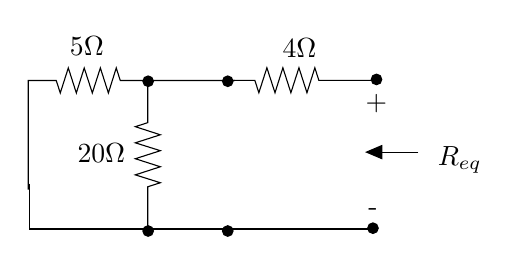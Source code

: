 \begin{tikzpicture}[y=-1cm]
\sf
\draw[black] (2.991,2.556) -- (2.991,3.093) -- (2.833,3.144) -- (3.151,3.247) -- (2.833,3.349) -- (3.151,3.449) -- (2.833,3.551) -- (3.151,3.653) -- (2.833,3.756) -- (3.151,3.856) -- (2.991,3.907) -- (2.991,4.467);
\draw[black] (1.473,3.944) -- (1.473,2.558) -- (1.829,2.558) -- (1.88,2.716) -- (1.982,2.398) -- (2.084,2.716) -- (2.184,2.398) -- (2.287,2.716) -- (2.389,2.398) -- (2.491,2.716) -- (2.591,2.398) -- (2.642,2.558) -- (4.096,2.558);
\draw[black] (4.044,2.556) -- (4.351,2.556) -- (4.402,2.713) -- (4.504,2.396) -- (4.607,2.713) -- (4.707,2.396) -- (4.809,2.713) -- (4.911,2.396) -- (5.013,2.713) -- (5.113,2.396) -- (5.164,2.556) -- (5.918,2.556);
\filldraw[black] (5.896,2.544) circle (0.067cm);
\path (5.896,2.944) node[text=black,anchor=base] {+};
\filldraw[black] (5.851,4.433) circle (0.067cm);
\path (5.851,4.269) node[text=black,anchor=base] {-};
\filldraw[black] (4.007,2.567) circle (0.067cm);
\filldraw[black] (4.007,4.469) circle (0.067cm);
\filldraw[black] (2.996,4.469) circle (0.067cm);
\filldraw[black] (2.996,2.567) circle (0.067cm);
\draw[black] (1.484,3.867) -- (1.484,4.444) -- (5.873,4.444);
\draw[black] (4.007,2.556) -- cycle;
\draw[black] (3.996,4.456) -- cycle;
\draw[arrows=-triangle 45,black] (6.429,3.467) -- (5.751,3.467);
\path (2.218,2.244) node[text=black,anchor=base] {$5  \Omega$};
\path (4.918,2.267) node[text=black,anchor=base] {$4  \Omega$};
\path (2.829,3.6) node[text=black,anchor=base east] {$20  \Omega$};
\path (6.551,3.633) node[text=black,anchor=base west] {$R_{eq}$};

\end{tikzpicture}%

%% Configure (x)emacs for this file ...
%% Local Variables:
%% mode: latex
%% End: